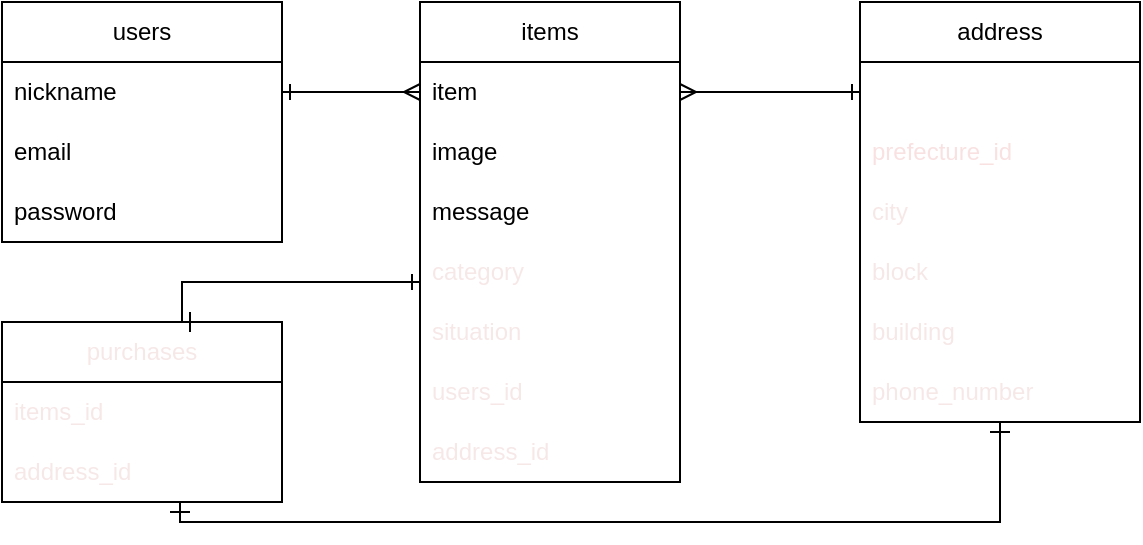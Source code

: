 <mxfile>
    <diagram id="_Zmcko26mX2sg1bPeKxe" name="ページ1">
        <mxGraphModel dx="575" dy="475" grid="1" gridSize="10" guides="1" tooltips="1" connect="1" arrows="1" fold="1" page="1" pageScale="1" pageWidth="827" pageHeight="1169" math="0" shadow="0">
            <root>
                <mxCell id="0"/>
                <mxCell id="1" parent="0"/>
                <object label="users" id="2">
                    <mxCell style="swimlane;fontStyle=0;childLayout=stackLayout;horizontal=1;startSize=30;horizontalStack=0;resizeParent=1;resizeParentMax=0;resizeLast=0;collapsible=1;marginBottom=0;whiteSpace=wrap;html=1;" vertex="1" parent="1">
                        <mxGeometry x="21" y="100" width="140" height="120" as="geometry">
                            <mxRectangle x="21" y="100" width="60" height="30" as="alternateBounds"/>
                        </mxGeometry>
                    </mxCell>
                </object>
                <mxCell id="3" value="nickname" style="text;strokeColor=none;fillColor=none;align=left;verticalAlign=middle;spacingLeft=4;spacingRight=4;overflow=hidden;points=[[0,0.5],[1,0.5]];portConstraint=eastwest;rotatable=0;whiteSpace=wrap;html=1;" vertex="1" parent="2">
                    <mxGeometry y="30" width="140" height="30" as="geometry"/>
                </mxCell>
                <mxCell id="4" value="email" style="text;strokeColor=none;fillColor=none;align=left;verticalAlign=middle;spacingLeft=4;spacingRight=4;overflow=hidden;points=[[0,0.5],[1,0.5]];portConstraint=eastwest;rotatable=0;whiteSpace=wrap;html=1;" vertex="1" parent="2">
                    <mxGeometry y="60" width="140" height="30" as="geometry"/>
                </mxCell>
                <mxCell id="5" value="password" style="text;strokeColor=none;fillColor=none;align=left;verticalAlign=middle;spacingLeft=4;spacingRight=4;overflow=hidden;points=[[0,0.5],[1,0.5]];portConstraint=eastwest;rotatable=0;whiteSpace=wrap;html=1;" vertex="1" parent="2">
                    <mxGeometry y="90" width="140" height="30" as="geometry"/>
                </mxCell>
                <mxCell id="7" value="items" style="swimlane;fontStyle=0;childLayout=stackLayout;horizontal=1;startSize=30;horizontalStack=0;resizeParent=1;resizeParentMax=0;resizeLast=0;collapsible=1;marginBottom=0;whiteSpace=wrap;html=1;" vertex="1" parent="1">
                    <mxGeometry x="230" y="100" width="130" height="240" as="geometry"/>
                </mxCell>
                <mxCell id="9" value="item" style="text;strokeColor=none;fillColor=none;align=left;verticalAlign=middle;spacingLeft=4;spacingRight=4;overflow=hidden;points=[[0,0.5],[1,0.5]];portConstraint=eastwest;rotatable=0;whiteSpace=wrap;html=1;fontStyle=0;labelBorderColor=none;" vertex="1" parent="7">
                    <mxGeometry y="30" width="130" height="30" as="geometry"/>
                </mxCell>
                <mxCell id="15" style="edgeStyle=none;html=1;exitX=0;exitY=0.5;exitDx=0;exitDy=0;entryX=0;entryY=0.5;entryDx=0;entryDy=0;endArrow=ERmany;endFill=0;startArrow=ERone;startFill=0;" edge="1" parent="7" source="8" target="8">
                    <mxGeometry relative="1" as="geometry"/>
                </mxCell>
                <mxCell id="8" value="image" style="text;strokeColor=none;fillColor=none;align=left;verticalAlign=middle;spacingLeft=4;spacingRight=4;overflow=hidden;points=[[0,0.5],[1,0.5]];portConstraint=eastwest;rotatable=0;whiteSpace=wrap;html=1;" vertex="1" parent="7">
                    <mxGeometry y="60" width="130" height="30" as="geometry"/>
                </mxCell>
                <mxCell id="6" value="message" style="text;strokeColor=none;fillColor=none;align=left;verticalAlign=middle;spacingLeft=4;spacingRight=4;overflow=hidden;points=[[0,0.5],[1,0.5]];portConstraint=eastwest;rotatable=0;whiteSpace=wrap;html=1;" vertex="1" parent="7">
                    <mxGeometry y="90" width="130" height="30" as="geometry"/>
                </mxCell>
                <mxCell id="52" value="category" style="text;strokeColor=none;fillColor=none;align=left;verticalAlign=middle;spacingLeft=4;spacingRight=4;overflow=hidden;points=[[0,0.5],[1,0.5]];portConstraint=eastwest;rotatable=0;whiteSpace=wrap;html=1;labelBorderColor=none;fontColor=#f7e8e8;" vertex="1" parent="7">
                    <mxGeometry y="120" width="130" height="30" as="geometry"/>
                </mxCell>
                <mxCell id="58" value="situation" style="text;strokeColor=none;fillColor=none;align=left;verticalAlign=middle;spacingLeft=4;spacingRight=4;overflow=hidden;points=[[0,0.5],[1,0.5]];portConstraint=eastwest;rotatable=0;whiteSpace=wrap;html=1;labelBorderColor=none;fontColor=#f7e8e8;" vertex="1" parent="7">
                    <mxGeometry y="150" width="130" height="30" as="geometry"/>
                </mxCell>
                <mxCell id="46" value="users_id" style="text;strokeColor=none;fillColor=none;align=left;verticalAlign=middle;spacingLeft=4;spacingRight=4;overflow=hidden;points=[[0,0.5],[1,0.5]];portConstraint=eastwest;rotatable=0;whiteSpace=wrap;html=1;labelBorderColor=none;fontColor=#f7e8e8;" vertex="1" parent="7">
                    <mxGeometry y="180" width="130" height="30" as="geometry"/>
                </mxCell>
                <mxCell id="50" value="address_id" style="text;strokeColor=none;fillColor=none;align=left;verticalAlign=middle;spacingLeft=4;spacingRight=4;overflow=hidden;points=[[0,0.5],[1,0.5]];portConstraint=eastwest;rotatable=0;whiteSpace=wrap;html=1;labelBorderColor=none;fontColor=#f7e8e8;" vertex="1" parent="7">
                    <mxGeometry y="210" width="130" height="30" as="geometry"/>
                </mxCell>
                <mxCell id="56" value="" style="edgeStyle=segmentEdgeStyle;endArrow=ERone;html=1;curved=0;rounded=0;endSize=8;startSize=8;fontColor=#f7e8e8;endFill=0;" edge="1" parent="7">
                    <mxGeometry width="50" height="50" relative="1" as="geometry">
                        <mxPoint x="-90" y="260" as="sourcePoint"/>
                        <mxPoint x="290" y="210" as="targetPoint"/>
                    </mxGeometry>
                </mxCell>
                <mxCell id="11" value="address" style="swimlane;fontStyle=0;childLayout=stackLayout;horizontal=1;startSize=30;horizontalStack=0;resizeParent=1;resizeParentMax=0;resizeLast=0;collapsible=1;marginBottom=0;whiteSpace=wrap;html=1;" vertex="1" parent="1">
                    <mxGeometry x="450" y="100" width="140" height="210" as="geometry"/>
                </mxCell>
                <mxCell id="29" value="&lt;font color=&quot;#ffffff&quot;&gt;postcode&lt;/font&gt;" style="text;strokeColor=none;fillColor=none;align=left;verticalAlign=middle;spacingLeft=4;spacingRight=4;overflow=hidden;points=[[0,0.5],[1,0.5]];portConstraint=eastwest;rotatable=0;whiteSpace=wrap;html=1;labelBorderColor=none;fontColor=none;" vertex="1" parent="11">
                    <mxGeometry y="30" width="140" height="30" as="geometry"/>
                </mxCell>
                <mxCell id="28" value="&lt;font color=&quot;#f9e1e1&quot;&gt;prefecture_id&lt;/font&gt;" style="text;strokeColor=none;fillColor=none;align=left;verticalAlign=middle;spacingLeft=4;spacingRight=4;overflow=hidden;points=[[0,0.5],[1,0.5]];portConstraint=eastwest;rotatable=0;whiteSpace=wrap;html=1;labelBorderColor=none;fontColor=none;" vertex="1" parent="11">
                    <mxGeometry y="60" width="140" height="30" as="geometry"/>
                </mxCell>
                <mxCell id="33" value="city" style="text;strokeColor=none;fillColor=none;align=left;verticalAlign=middle;spacingLeft=4;spacingRight=4;overflow=hidden;points=[[0,0.5],[1,0.5]];portConstraint=eastwest;rotatable=0;whiteSpace=wrap;html=1;labelBorderColor=none;fontColor=#f7e8e8;" vertex="1" parent="11">
                    <mxGeometry y="90" width="140" height="30" as="geometry"/>
                </mxCell>
                <mxCell id="34" value="block" style="text;strokeColor=none;fillColor=none;align=left;verticalAlign=middle;spacingLeft=4;spacingRight=4;overflow=hidden;points=[[0,0.5],[1,0.5]];portConstraint=eastwest;rotatable=0;whiteSpace=wrap;html=1;labelBorderColor=none;fontColor=#f7e8e8;" vertex="1" parent="11">
                    <mxGeometry y="120" width="140" height="30" as="geometry"/>
                </mxCell>
                <mxCell id="35" value="building" style="text;strokeColor=none;fillColor=none;align=left;verticalAlign=middle;spacingLeft=4;spacingRight=4;overflow=hidden;points=[[0,0.5],[1,0.5]];portConstraint=eastwest;rotatable=0;whiteSpace=wrap;html=1;labelBorderColor=none;fontColor=#f7e8e8;" vertex="1" parent="11">
                    <mxGeometry y="150" width="140" height="30" as="geometry"/>
                </mxCell>
                <mxCell id="36" value="phone_number" style="text;strokeColor=none;fillColor=none;align=left;verticalAlign=middle;spacingLeft=4;spacingRight=4;overflow=hidden;points=[[0,0.5],[1,0.5]];portConstraint=eastwest;rotatable=0;whiteSpace=wrap;html=1;labelBorderColor=none;fontColor=#f7e8e8;" vertex="1" parent="11">
                    <mxGeometry y="180" width="140" height="30" as="geometry"/>
                </mxCell>
                <mxCell id="16" style="edgeStyle=none;html=1;entryX=0;entryY=0.5;entryDx=0;entryDy=0;startArrow=ERone;startFill=0;endArrow=ERone;endFill=0;" edge="1" parent="1">
                    <mxGeometry relative="1" as="geometry">
                        <mxPoint x="450" y="145" as="sourcePoint"/>
                        <mxPoint x="450" y="145" as="targetPoint"/>
                    </mxGeometry>
                </mxCell>
                <mxCell id="24" style="edgeStyle=none;html=1;exitX=1;exitY=0.5;exitDx=0;exitDy=0;fontColor=none;startArrow=ERone;startFill=0;endArrow=ERmany;endFill=0;" edge="1" parent="1" source="3">
                    <mxGeometry relative="1" as="geometry">
                        <mxPoint x="230" y="145" as="targetPoint"/>
                    </mxGeometry>
                </mxCell>
                <mxCell id="25" style="edgeStyle=none;html=1;exitX=1;exitY=0.5;exitDx=0;exitDy=0;fontColor=none;startArrow=ERmany;startFill=0;endArrow=ERone;endFill=0;" edge="1" parent="1" source="9">
                    <mxGeometry relative="1" as="geometry">
                        <mxPoint x="450" y="145" as="targetPoint"/>
                    </mxGeometry>
                </mxCell>
                <mxCell id="37" value="purchases" style="swimlane;fontStyle=0;childLayout=stackLayout;horizontal=1;startSize=30;horizontalStack=0;resizeParent=1;resizeParentMax=0;resizeLast=0;collapsible=1;marginBottom=0;whiteSpace=wrap;html=1;labelBorderColor=none;fontColor=#f7e8e8;" vertex="1" parent="1">
                    <mxGeometry x="21" y="260" width="140" height="90" as="geometry"/>
                </mxCell>
                <mxCell id="39" value="items_id" style="text;strokeColor=none;fillColor=none;align=left;verticalAlign=middle;spacingLeft=4;spacingRight=4;overflow=hidden;points=[[0,0.5],[1,0.5]];portConstraint=eastwest;rotatable=0;whiteSpace=wrap;html=1;labelBorderColor=none;fontColor=#f7e8e8;" vertex="1" parent="37">
                    <mxGeometry y="30" width="140" height="30" as="geometry"/>
                </mxCell>
                <mxCell id="38" value="address_id" style="text;strokeColor=none;fillColor=none;align=left;verticalAlign=middle;spacingLeft=4;spacingRight=4;overflow=hidden;points=[[0,0.5],[1,0.5]];portConstraint=eastwest;rotatable=0;whiteSpace=wrap;html=1;labelBorderColor=none;fontColor=#f7e8e8;" vertex="1" parent="37">
                    <mxGeometry y="60" width="140" height="30" as="geometry"/>
                </mxCell>
                <mxCell id="47" style="edgeStyle=none;html=1;fontColor=#f7e8e8;startArrow=ERone;startFill=0;endArrow=none;endFill=0;" edge="1" parent="1">
                    <mxGeometry relative="1" as="geometry">
                        <mxPoint x="120" y="240" as="targetPoint"/>
                        <mxPoint x="230" y="240" as="sourcePoint"/>
                        <Array as="points">
                            <mxPoint x="170" y="240"/>
                        </Array>
                    </mxGeometry>
                </mxCell>
                <mxCell id="49" value="" style="edgeStyle=segmentEdgeStyle;endArrow=ERone;html=1;curved=0;rounded=0;endSize=8;startSize=8;fontColor=#f7e8e8;endFill=0;startArrow=none;startFill=0;" edge="1" parent="1">
                    <mxGeometry width="50" height="50" relative="1" as="geometry">
                        <mxPoint x="150" y="240" as="sourcePoint"/>
                        <mxPoint x="110" y="260" as="targetPoint"/>
                        <Array as="points">
                            <mxPoint x="111" y="240"/>
                        </Array>
                    </mxGeometry>
                </mxCell>
                <mxCell id="57" value="" style="edgeStyle=segmentEdgeStyle;endArrow=ERone;html=1;curved=0;rounded=0;endSize=8;startSize=8;fontColor=#f7e8e8;endFill=0;" edge="1" parent="1">
                    <mxGeometry width="50" height="50" relative="1" as="geometry">
                        <mxPoint x="159" y="360" as="sourcePoint"/>
                        <mxPoint x="110" y="350" as="targetPoint"/>
                    </mxGeometry>
                </mxCell>
            </root>
        </mxGraphModel>
    </diagram>
</mxfile>